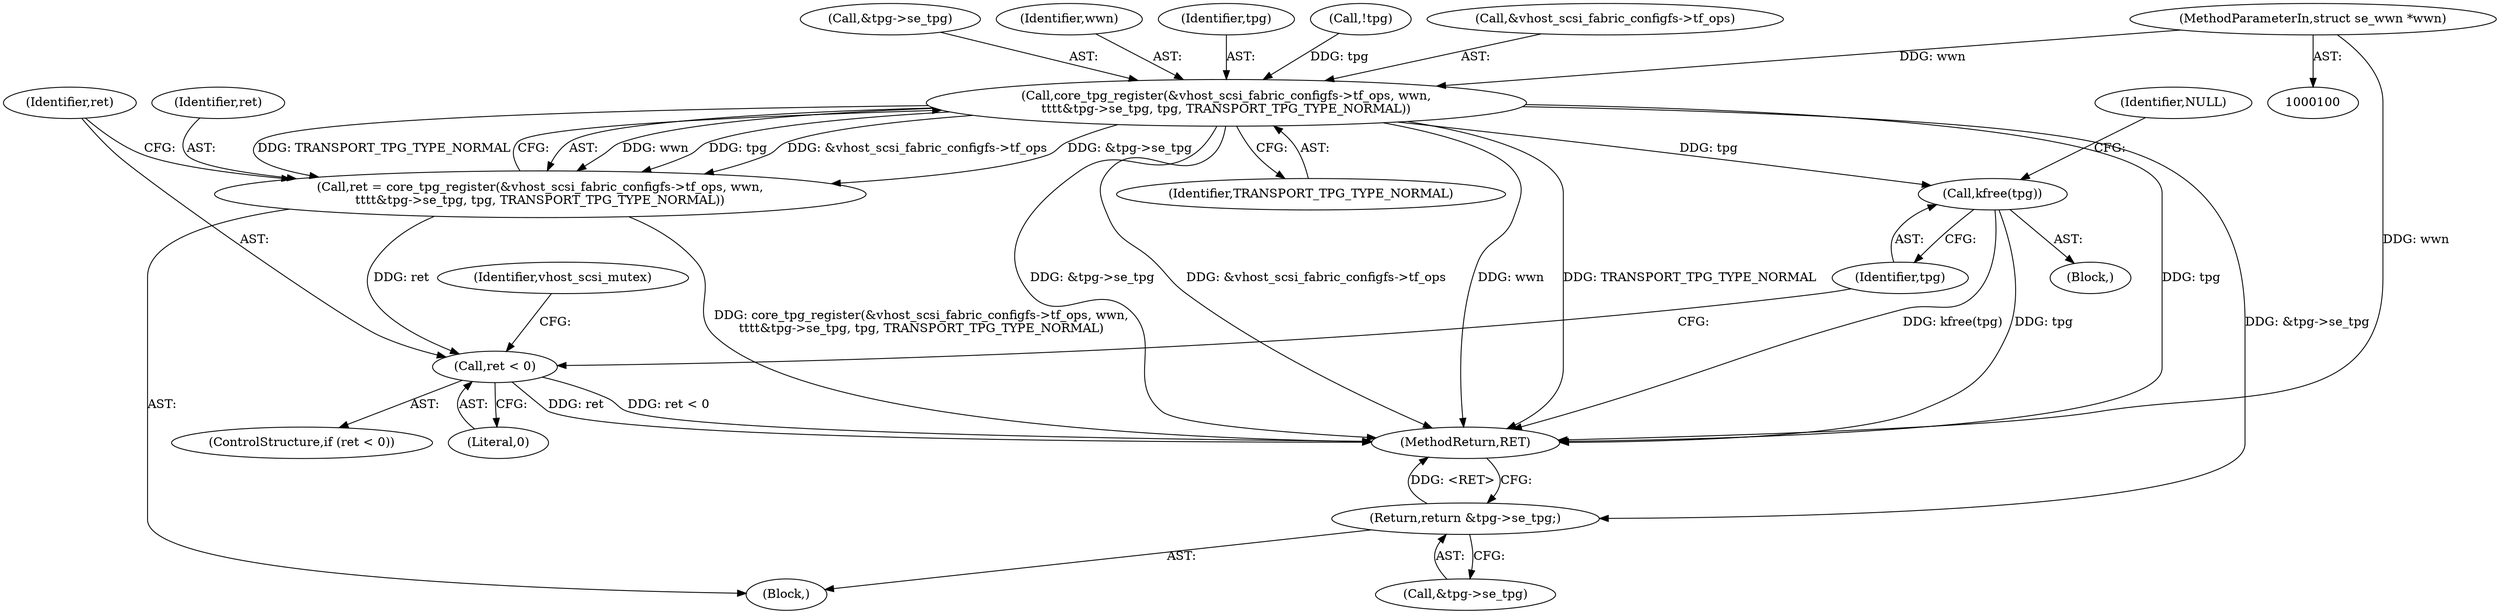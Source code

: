 digraph "0_linux_59c816c1f24df0204e01851431d3bab3eb76719c@pointer" {
"1000101" [label="(MethodParameterIn,struct se_wwn *wwn)"];
"1000172" [label="(Call,core_tpg_register(&vhost_scsi_fabric_configfs->tf_ops, wwn,\n\t\t\t\t&tpg->se_tpg, tpg, TRANSPORT_TPG_TYPE_NORMAL))"];
"1000170" [label="(Call,ret = core_tpg_register(&vhost_scsi_fabric_configfs->tf_ops, wwn,\n\t\t\t\t&tpg->se_tpg, tpg, TRANSPORT_TPG_TYPE_NORMAL))"];
"1000185" [label="(Call,ret < 0)"];
"1000189" [label="(Call,kfree(tpg))"];
"1000206" [label="(Return,return &tpg->se_tpg;)"];
"1000183" [label="(Identifier,TRANSPORT_TPG_TYPE_NORMAL)"];
"1000186" [label="(Identifier,ret)"];
"1000173" [label="(Call,&vhost_scsi_fabric_configfs->tf_ops)"];
"1000178" [label="(Call,&tpg->se_tpg)"];
"1000190" [label="(Identifier,tpg)"];
"1000206" [label="(Return,return &tpg->se_tpg;)"];
"1000207" [label="(Call,&tpg->se_tpg)"];
"1000192" [label="(Identifier,NULL)"];
"1000101" [label="(MethodParameterIn,struct se_wwn *wwn)"];
"1000185" [label="(Call,ret < 0)"];
"1000172" [label="(Call,core_tpg_register(&vhost_scsi_fabric_configfs->tf_ops, wwn,\n\t\t\t\t&tpg->se_tpg, tpg, TRANSPORT_TPG_TYPE_NORMAL))"];
"1000189" [label="(Call,kfree(tpg))"];
"1000184" [label="(ControlStructure,if (ret < 0))"];
"1000170" [label="(Call,ret = core_tpg_register(&vhost_scsi_fabric_configfs->tf_ops, wwn,\n\t\t\t\t&tpg->se_tpg, tpg, TRANSPORT_TPG_TYPE_NORMAL))"];
"1000195" [label="(Identifier,vhost_scsi_mutex)"];
"1000177" [label="(Identifier,wwn)"];
"1000104" [label="(Block,)"];
"1000182" [label="(Identifier,tpg)"];
"1000211" [label="(MethodReturn,RET)"];
"1000188" [label="(Block,)"];
"1000141" [label="(Call,!tpg)"];
"1000187" [label="(Literal,0)"];
"1000171" [label="(Identifier,ret)"];
"1000101" -> "1000100"  [label="AST: "];
"1000101" -> "1000211"  [label="DDG: wwn"];
"1000101" -> "1000172"  [label="DDG: wwn"];
"1000172" -> "1000170"  [label="AST: "];
"1000172" -> "1000183"  [label="CFG: "];
"1000173" -> "1000172"  [label="AST: "];
"1000177" -> "1000172"  [label="AST: "];
"1000178" -> "1000172"  [label="AST: "];
"1000182" -> "1000172"  [label="AST: "];
"1000183" -> "1000172"  [label="AST: "];
"1000170" -> "1000172"  [label="CFG: "];
"1000172" -> "1000211"  [label="DDG: tpg"];
"1000172" -> "1000211"  [label="DDG: &tpg->se_tpg"];
"1000172" -> "1000211"  [label="DDG: &vhost_scsi_fabric_configfs->tf_ops"];
"1000172" -> "1000211"  [label="DDG: wwn"];
"1000172" -> "1000211"  [label="DDG: TRANSPORT_TPG_TYPE_NORMAL"];
"1000172" -> "1000170"  [label="DDG: wwn"];
"1000172" -> "1000170"  [label="DDG: tpg"];
"1000172" -> "1000170"  [label="DDG: &vhost_scsi_fabric_configfs->tf_ops"];
"1000172" -> "1000170"  [label="DDG: &tpg->se_tpg"];
"1000172" -> "1000170"  [label="DDG: TRANSPORT_TPG_TYPE_NORMAL"];
"1000141" -> "1000172"  [label="DDG: tpg"];
"1000172" -> "1000189"  [label="DDG: tpg"];
"1000172" -> "1000206"  [label="DDG: &tpg->se_tpg"];
"1000170" -> "1000104"  [label="AST: "];
"1000171" -> "1000170"  [label="AST: "];
"1000186" -> "1000170"  [label="CFG: "];
"1000170" -> "1000211"  [label="DDG: core_tpg_register(&vhost_scsi_fabric_configfs->tf_ops, wwn,\n\t\t\t\t&tpg->se_tpg, tpg, TRANSPORT_TPG_TYPE_NORMAL)"];
"1000170" -> "1000185"  [label="DDG: ret"];
"1000185" -> "1000184"  [label="AST: "];
"1000185" -> "1000187"  [label="CFG: "];
"1000186" -> "1000185"  [label="AST: "];
"1000187" -> "1000185"  [label="AST: "];
"1000190" -> "1000185"  [label="CFG: "];
"1000195" -> "1000185"  [label="CFG: "];
"1000185" -> "1000211"  [label="DDG: ret < 0"];
"1000185" -> "1000211"  [label="DDG: ret"];
"1000189" -> "1000188"  [label="AST: "];
"1000189" -> "1000190"  [label="CFG: "];
"1000190" -> "1000189"  [label="AST: "];
"1000192" -> "1000189"  [label="CFG: "];
"1000189" -> "1000211"  [label="DDG: tpg"];
"1000189" -> "1000211"  [label="DDG: kfree(tpg)"];
"1000206" -> "1000104"  [label="AST: "];
"1000206" -> "1000207"  [label="CFG: "];
"1000207" -> "1000206"  [label="AST: "];
"1000211" -> "1000206"  [label="CFG: "];
"1000206" -> "1000211"  [label="DDG: <RET>"];
}
